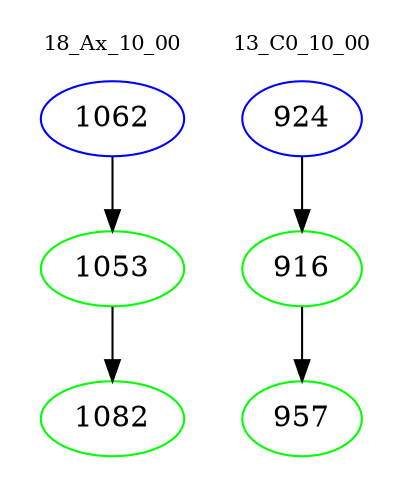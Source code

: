 digraph{
subgraph cluster_0 {
color = white
label = "18_Ax_10_00";
fontsize=10;
T0_1062 [label="1062", color="blue"]
T0_1062 -> T0_1053 [color="black"]
T0_1053 [label="1053", color="green"]
T0_1053 -> T0_1082 [color="black"]
T0_1082 [label="1082", color="green"]
}
subgraph cluster_1 {
color = white
label = "13_C0_10_00";
fontsize=10;
T1_924 [label="924", color="blue"]
T1_924 -> T1_916 [color="black"]
T1_916 [label="916", color="green"]
T1_916 -> T1_957 [color="black"]
T1_957 [label="957", color="green"]
}
}
